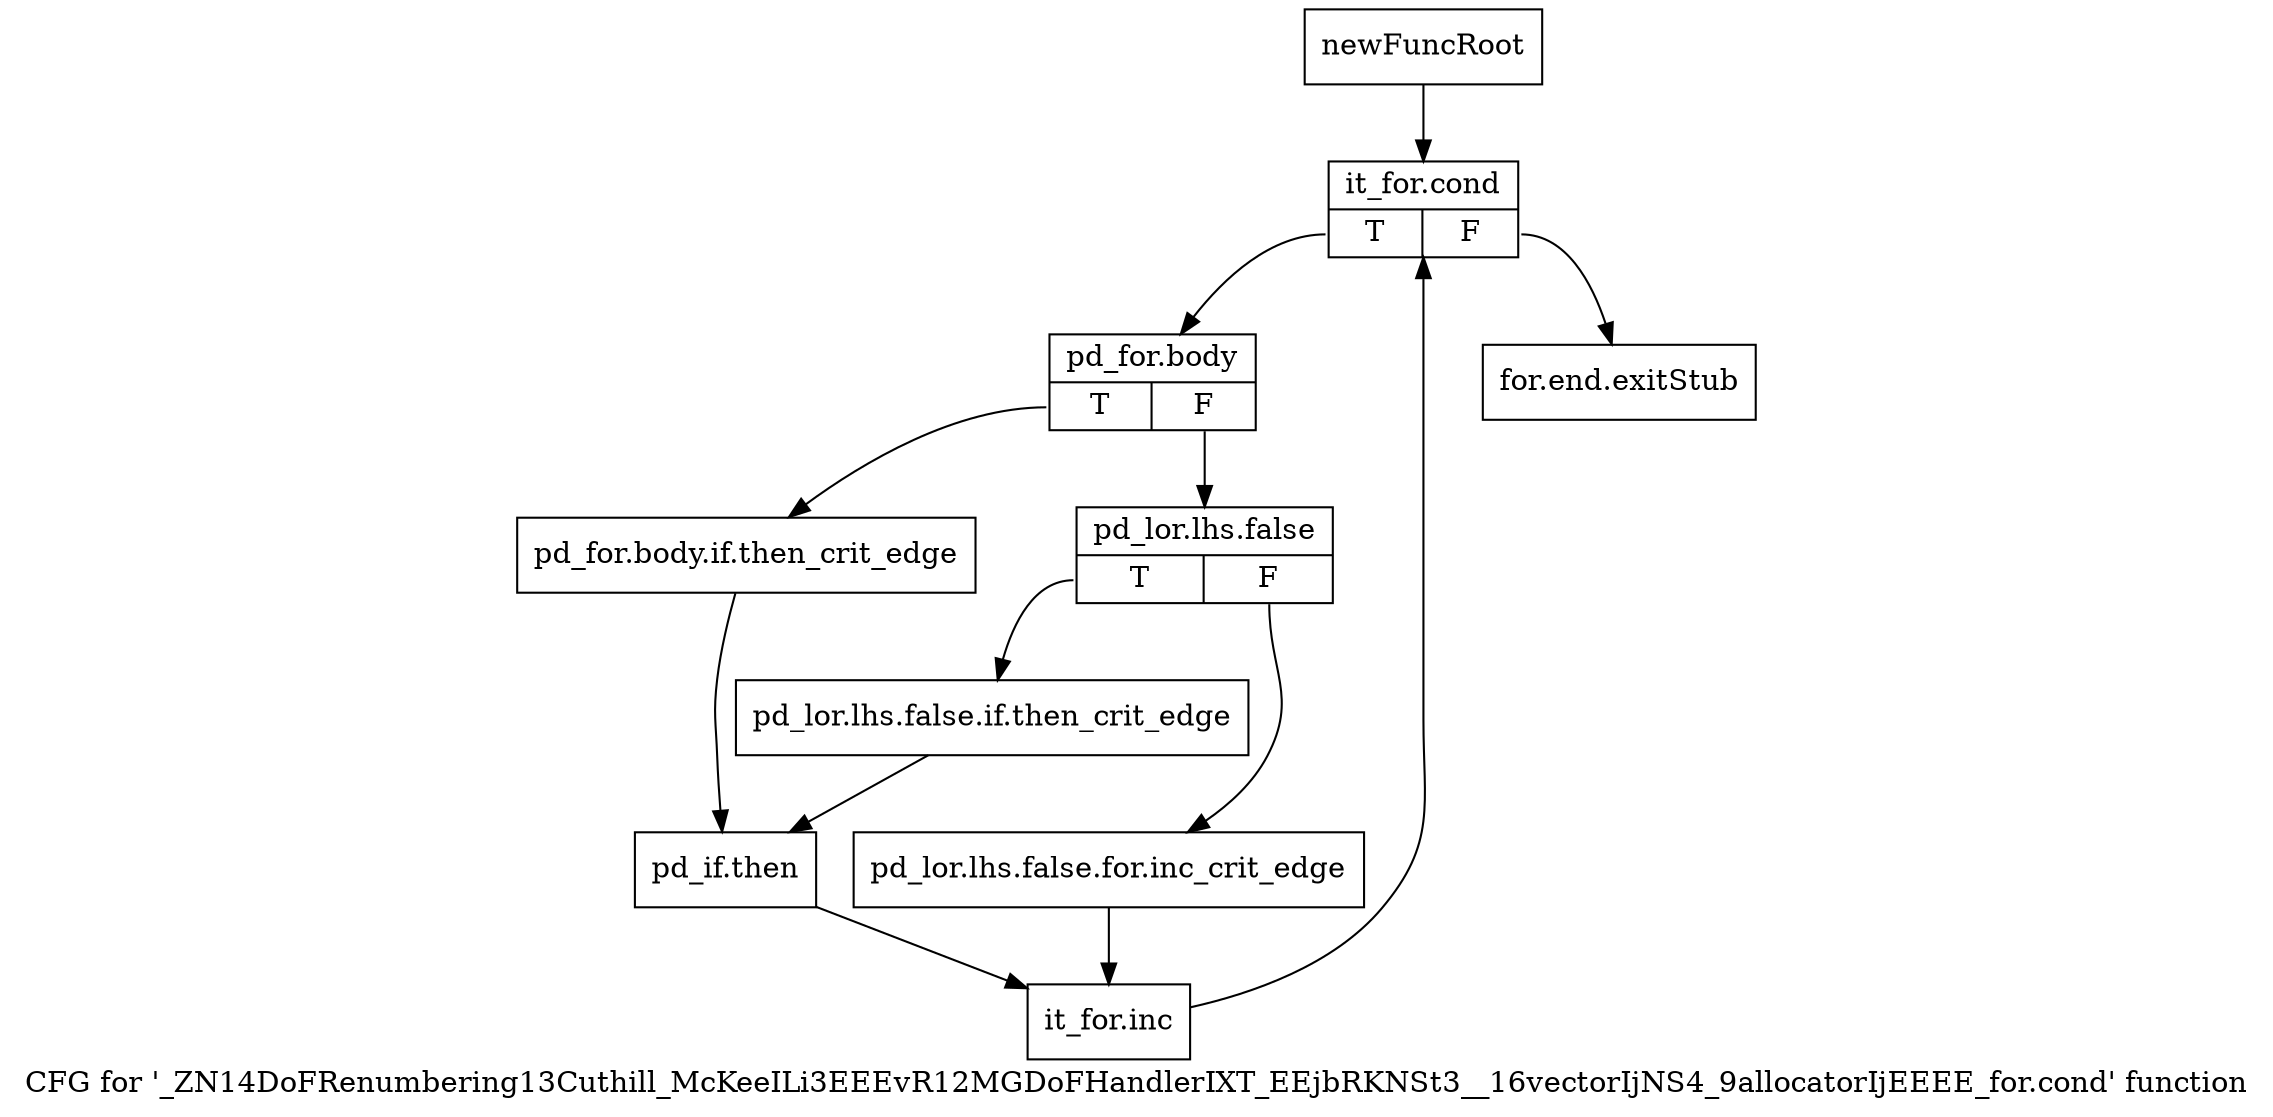 digraph "CFG for '_ZN14DoFRenumbering13Cuthill_McKeeILi3EEEvR12MGDoFHandlerIXT_EEjbRKNSt3__16vectorIjNS4_9allocatorIjEEEE_for.cond' function" {
	label="CFG for '_ZN14DoFRenumbering13Cuthill_McKeeILi3EEEvR12MGDoFHandlerIXT_EEjbRKNSt3__16vectorIjNS4_9allocatorIjEEEE_for.cond' function";

	Node0x8f675a0 [shape=record,label="{newFuncRoot}"];
	Node0x8f675a0 -> Node0x8f67640;
	Node0x8f675f0 [shape=record,label="{for.end.exitStub}"];
	Node0x8f67640 [shape=record,label="{it_for.cond|{<s0>T|<s1>F}}"];
	Node0x8f67640:s0 -> Node0x8f67690;
	Node0x8f67640:s1 -> Node0x8f675f0;
	Node0x8f67690 [shape=record,label="{pd_for.body|{<s0>T|<s1>F}}"];
	Node0x8f67690:s0 -> Node0x8f677d0;
	Node0x8f67690:s1 -> Node0x8f676e0;
	Node0x8f676e0 [shape=record,label="{pd_lor.lhs.false|{<s0>T|<s1>F}}"];
	Node0x8f676e0:s0 -> Node0x8f67780;
	Node0x8f676e0:s1 -> Node0x8f67730;
	Node0x8f67730 [shape=record,label="{pd_lor.lhs.false.for.inc_crit_edge}"];
	Node0x8f67730 -> Node0x8f67870;
	Node0x8f67780 [shape=record,label="{pd_lor.lhs.false.if.then_crit_edge}"];
	Node0x8f67780 -> Node0x8f67820;
	Node0x8f677d0 [shape=record,label="{pd_for.body.if.then_crit_edge}"];
	Node0x8f677d0 -> Node0x8f67820;
	Node0x8f67820 [shape=record,label="{pd_if.then}"];
	Node0x8f67820 -> Node0x8f67870;
	Node0x8f67870 [shape=record,label="{it_for.inc}"];
	Node0x8f67870 -> Node0x8f67640;
}
